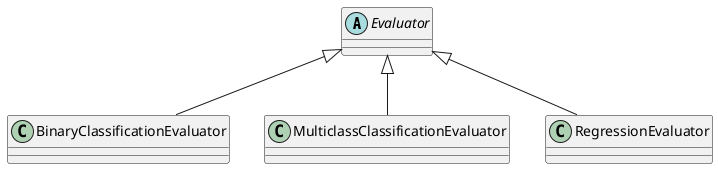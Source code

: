 @startuml

abstract class Evaluator

Evaluator <|-- BinaryClassificationEvaluator
Evaluator <|-- MulticlassClassificationEvaluator
Evaluator <|-- RegressionEvaluator

@enduml